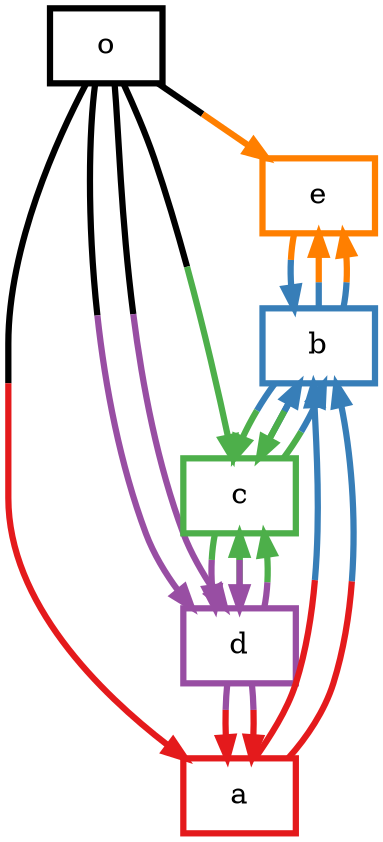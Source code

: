 digraph barS {
	{
		rank=same
	5 [shape=box,penwidth=3,colorscheme=set19,color=-589399745,label="o"]
	}
	{
		rank=same
	}
	4 [shape=box,penwidth=3,colorscheme=set19,color=5,label="e"]
	3 [shape=box,penwidth=3,colorscheme=set19,color=4,label="d"]
	2 [shape=box,penwidth=3,colorscheme=set19,color=3,label="c"]
	1 [shape=box,penwidth=3,colorscheme=set19,color=2,label="b"]
	0 [shape=box,penwidth=3,colorscheme=set19,color=1,label="a"]
	5 -> 0 [penwidth=3,colorscheme=set19,color="-589399745;0.5:1"]
	5 -> 3 [penwidth=3,colorscheme=set19,color="-589399745;0.5:4"]
	5 -> 2 [penwidth=3,colorscheme=set19,color="-589399745;0.5:3"]
	5 -> 3 [penwidth=3,colorscheme=set19,color="-589399745;0.5:4"]
	5 -> 4 [penwidth=3,colorscheme=set19,color="-589399745;0.5:5"]
	4 -> 1 [penwidth=3,colorscheme=set19,color="5;0.5:2"]
	3 -> 0 [penwidth=3,colorscheme=set19,color="4;0.5:1"]
	3 -> 2 [penwidth=3,colorscheme=set19,color="4;0.5:3"]
	3 -> 2 [penwidth=3,colorscheme=set19,color="4;0.5:3"]
	3 -> 0 [penwidth=3,colorscheme=set19,color="4;0.5:1"]
	2 -> 1 [penwidth=3,colorscheme=set19,color="3;0.5:2"]
	2 -> 1 [penwidth=3,colorscheme=set19,color="3;0.5:2"]
	2 -> 3 [penwidth=3,colorscheme=set19,color="3;0.5:4"]
	2 -> 3 [penwidth=3,colorscheme=set19,color="3;0.5:4"]
	1 -> 2 [penwidth=3,colorscheme=set19,color="2;0.5:3"]
	1 -> 4 [penwidth=3,colorscheme=set19,color="2;0.5:5"]
	1 -> 4 [penwidth=3,colorscheme=set19,color="2;0.5:5"]
	1 -> 2 [penwidth=3,colorscheme=set19,color="2;0.5:3"]
	0 -> 1 [penwidth=3,colorscheme=set19,color="1;0.5:2"]
	0 -> 1 [penwidth=3,colorscheme=set19,color="1;0.5:2"]
}
